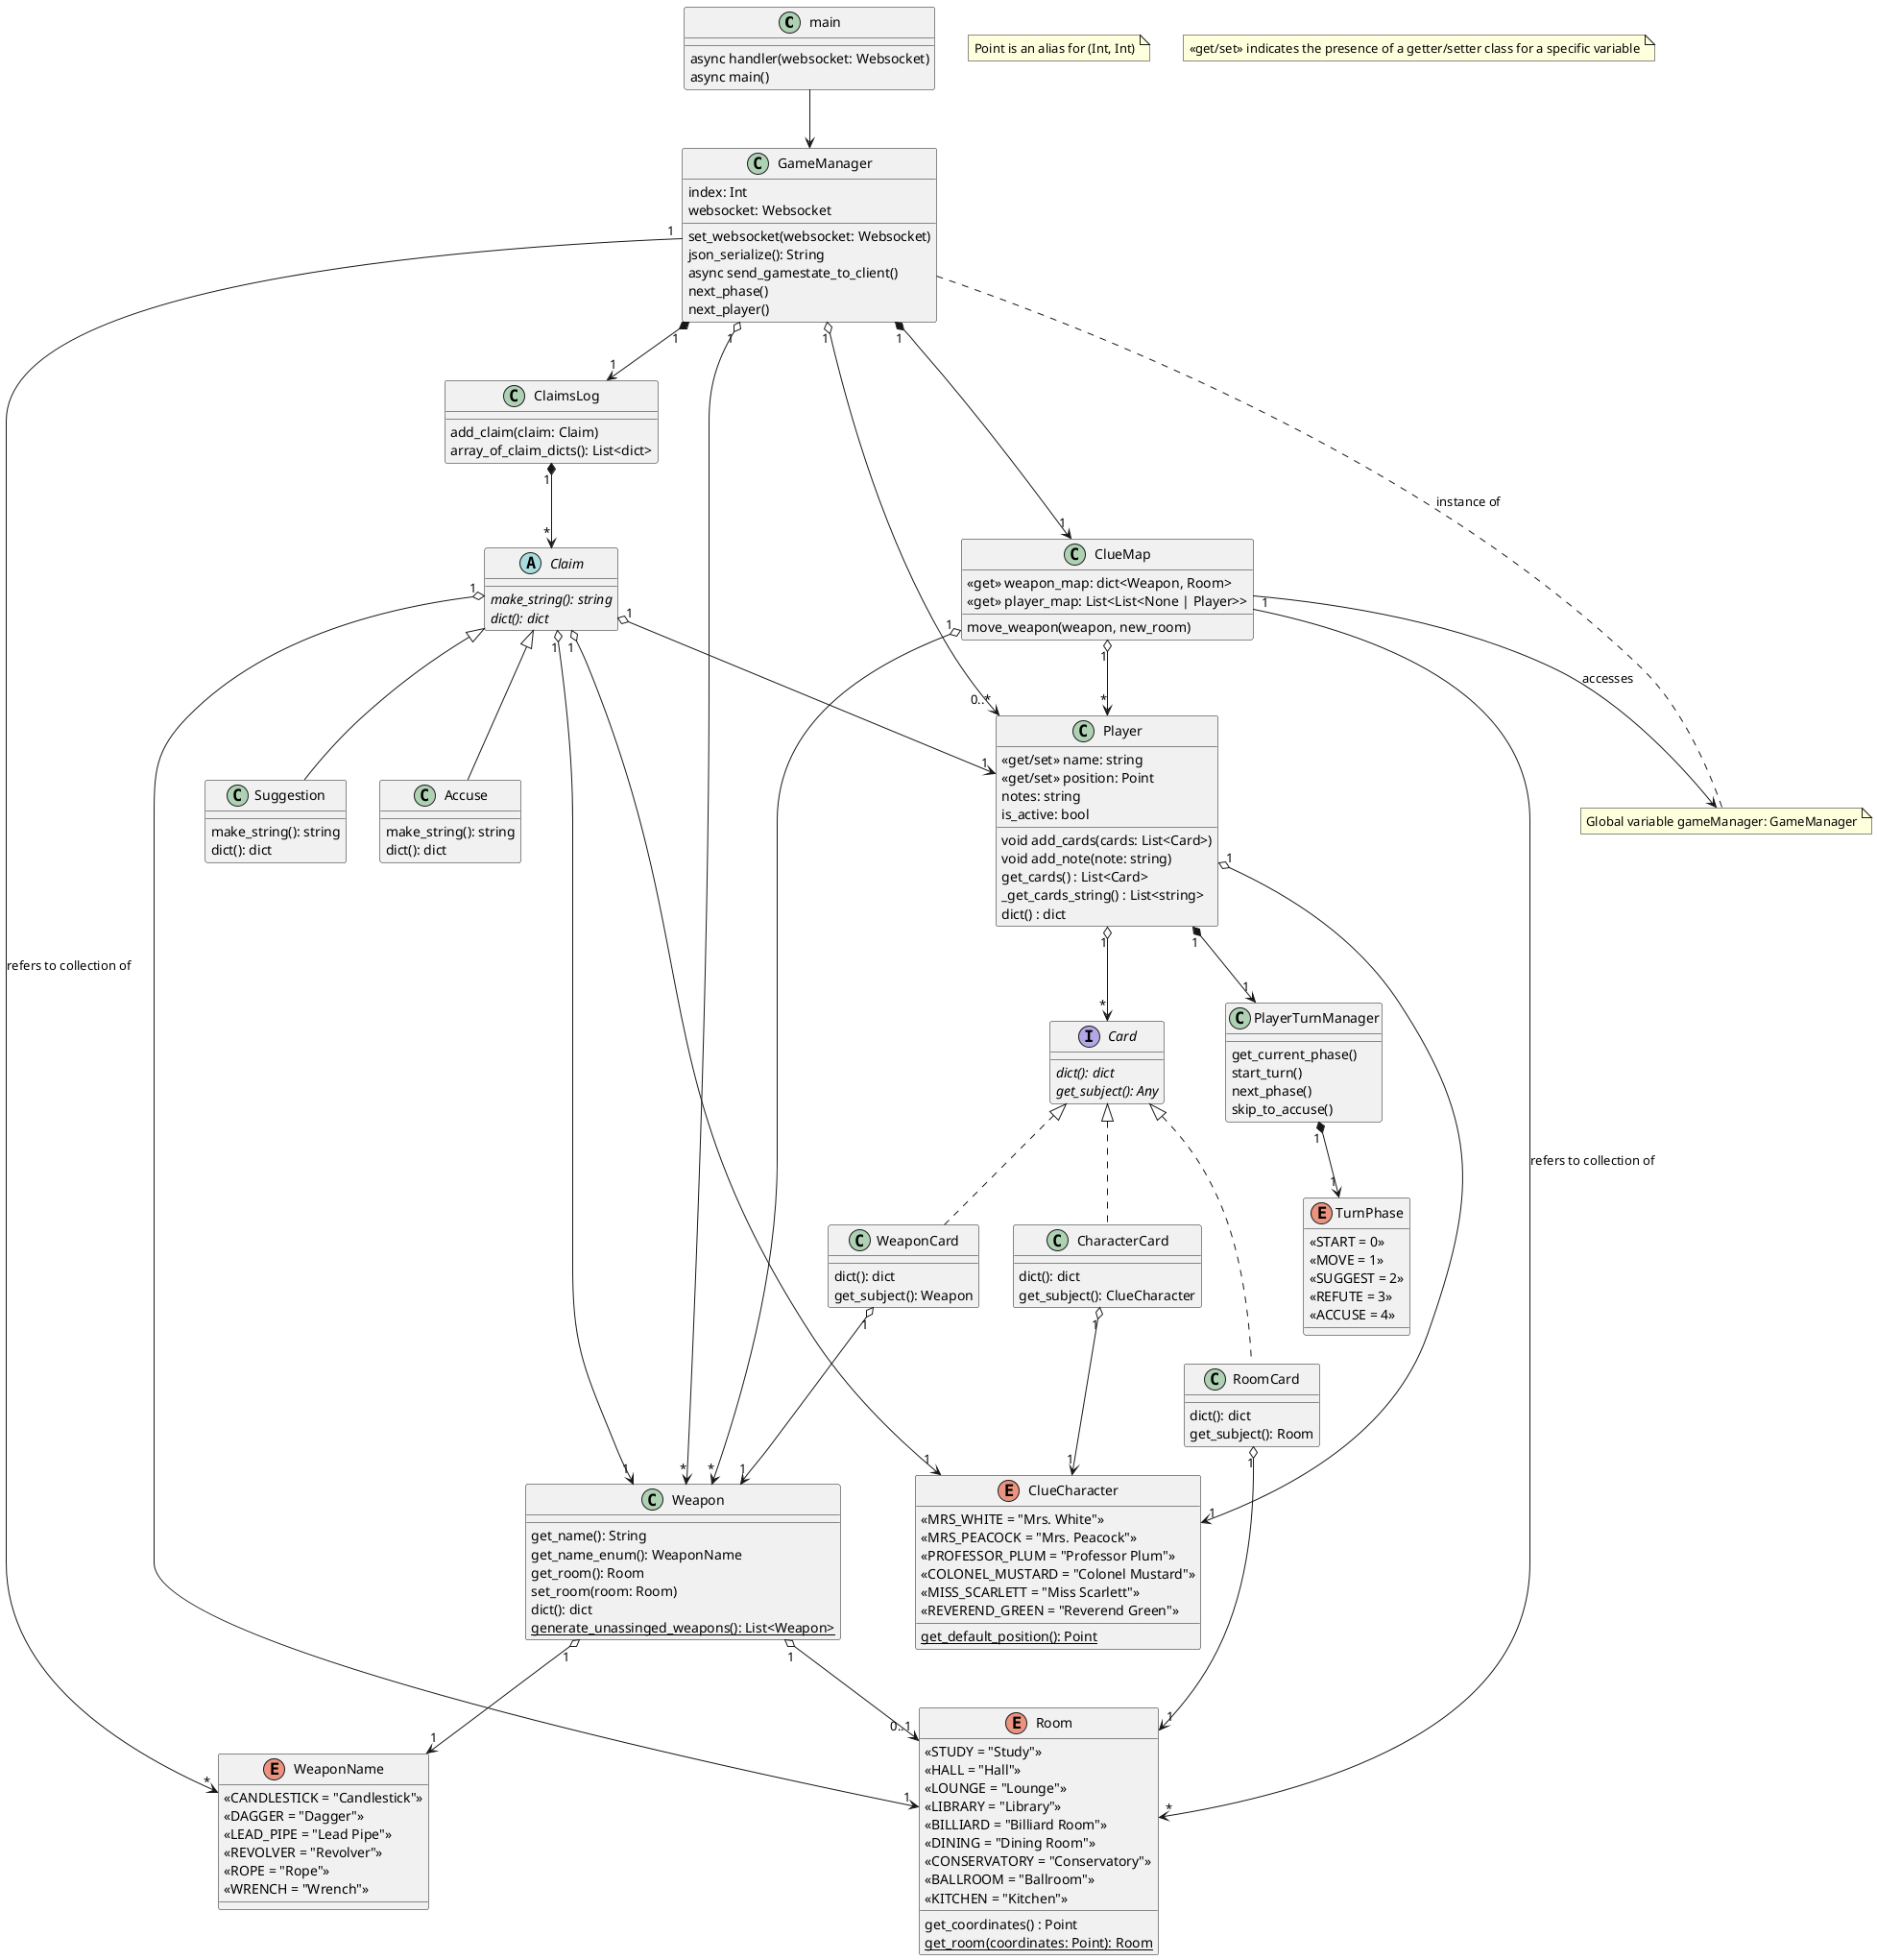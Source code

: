 @startuml
'https://plantuml.com/class-diagram

class main {
    async handler(websocket: Websocket)
    async main()
}

main --> GameManager

class GameManager {
    index: Int
    websocket: Websocket
    set_websocket(websocket: Websocket)
    json_serialize(): String
    async send_gamestate_to_client()
    next_phase()
    next_player()
}

GameManager "1" o--> "0..*" Player
GameManager "1" o--> "*" Weapon
GameManager "1" --> "*" WeaponName: refers to collection of
GameManager "1" *--> "1" ClaimsLog
GameManager "1" *--> "1" ClueMap

note "Point is an alias for (Int, Int)" as n
note "<<get/set>> indicates the presence of a getter/setter class for a specific variable" as n2
note "Global variable gameManager: GameManager" as g

GameManager -[dashed]- g: instance of

class Player {
    <<get/set>> name: string
    <<get/set>> position: Point
    notes: string
    is_active: bool
    void add_cards(cards: List<Card>)
    void add_note(note: string)
    get_cards() : List<Card>
    _get_cards_string() : List<string>
    dict() : dict
}

Player "1" o--> "1" ClueCharacter
Player "1" o--> "*" Card
Player "1" *--> "1" PlayerTurnManager

enum ClueCharacter {
    <<MRS_WHITE = "Mrs. White">>
    <<MRS_PEACOCK = "Mrs. Peacock">>
    <<PROFESSOR_PLUM = "Professor Plum">>
    <<COLONEL_MUSTARD = "Colonel Mustard">>
    <<MISS_SCARLETT = "Miss Scarlett">>
    <<REVEREND_GREEN = "Reverend Green">>
    {static} get_default_position(): Point
}

class Weapon {
    get_name(): String
    get_name_enum(): WeaponName
    get_room(): Room
    set_room(room: Room)
    dict(): dict
    {static} generate_unassinged_weapons(): List<Weapon>
}

Weapon "1" o--> "1" WeaponName
Weapon "1" o--> "0..1" Room

enum WeaponName {
    <<CANDLESTICK = "Candlestick">>
    <<DAGGER = "Dagger">>
    <<LEAD_PIPE = "Lead Pipe">>
    <<REVOLVER = "Revolver">>
    <<ROPE = "Rope">>
    <<WRENCH = "Wrench">>
}

class ClaimsLog {
    add_claim(claim: Claim)
    array_of_claim_dicts(): List<dict>
}

ClaimsLog "1" *--> "*" Claim

abstract class Claim {
    {abstract} make_string(): string
    {abstract} dict(): dict
}

Claim "1" o--> "1" ClueCharacter
Claim "1" o--> "1" Weapon
Claim "1" o--> "1" Room
Claim "1" o--> "1" Player

class Suggestion extends Claim {
    make_string(): string
    dict(): dict
}
class Accuse extends Claim {
    make_string(): string
    dict(): dict
}

interface Card {
    {abstract} dict(): dict
    {abstract} get_subject(): Any
}

class CharacterCard implements Card {
    dict(): dict
    get_subject(): ClueCharacter
}
class WeaponCard implements Card {
    dict(): dict
    get_subject(): Weapon
}
class RoomCard implements Card {
    dict(): dict
    get_subject(): Room
}

CharacterCard "1" o--> "1" ClueCharacter
RoomCard "1" o--> "1" Room
WeaponCard "1" o--> "1" Weapon

class ClueMap {
    <<get>> weapon_map: dict<Weapon, Room>
    <<get>> player_map: List<List<None | Player>>
    move_weapon(weapon, new_room)
}

ClueMap "1" o--> "*" Weapon
ClueMap "1" o--> "*" Player
ClueMap "1" --> "*" Room: refers to collection of
ClueMap --> g: accesses

enum Room {
    <<STUDY = "Study">>
    <<HALL = "Hall">>
    <<LOUNGE = "Lounge">>
    <<LIBRARY = "Library">>
    <<BILLIARD = "Billiard Room">>
    <<DINING = "Dining Room">>
    <<CONSERVATORY = "Conservatory">>
    <<BALLROOM = "Ballroom">>
    <<KITCHEN = "Kitchen">>
    get_coordinates() : Point
    {static} get_room(coordinates: Point): Room
}

class PlayerTurnManager {
    get_current_phase()
    start_turn()
    next_phase()
    skip_to_accuse()
}

PlayerTurnManager "1" *--> "1" TurnPhase

enum TurnPhase {
    <<START = 0>>
    <<MOVE = 1>>
    <<SUGGEST = 2>>
    <<REFUTE = 3>>
    <<ACCUSE = 4>>
}

@enduml